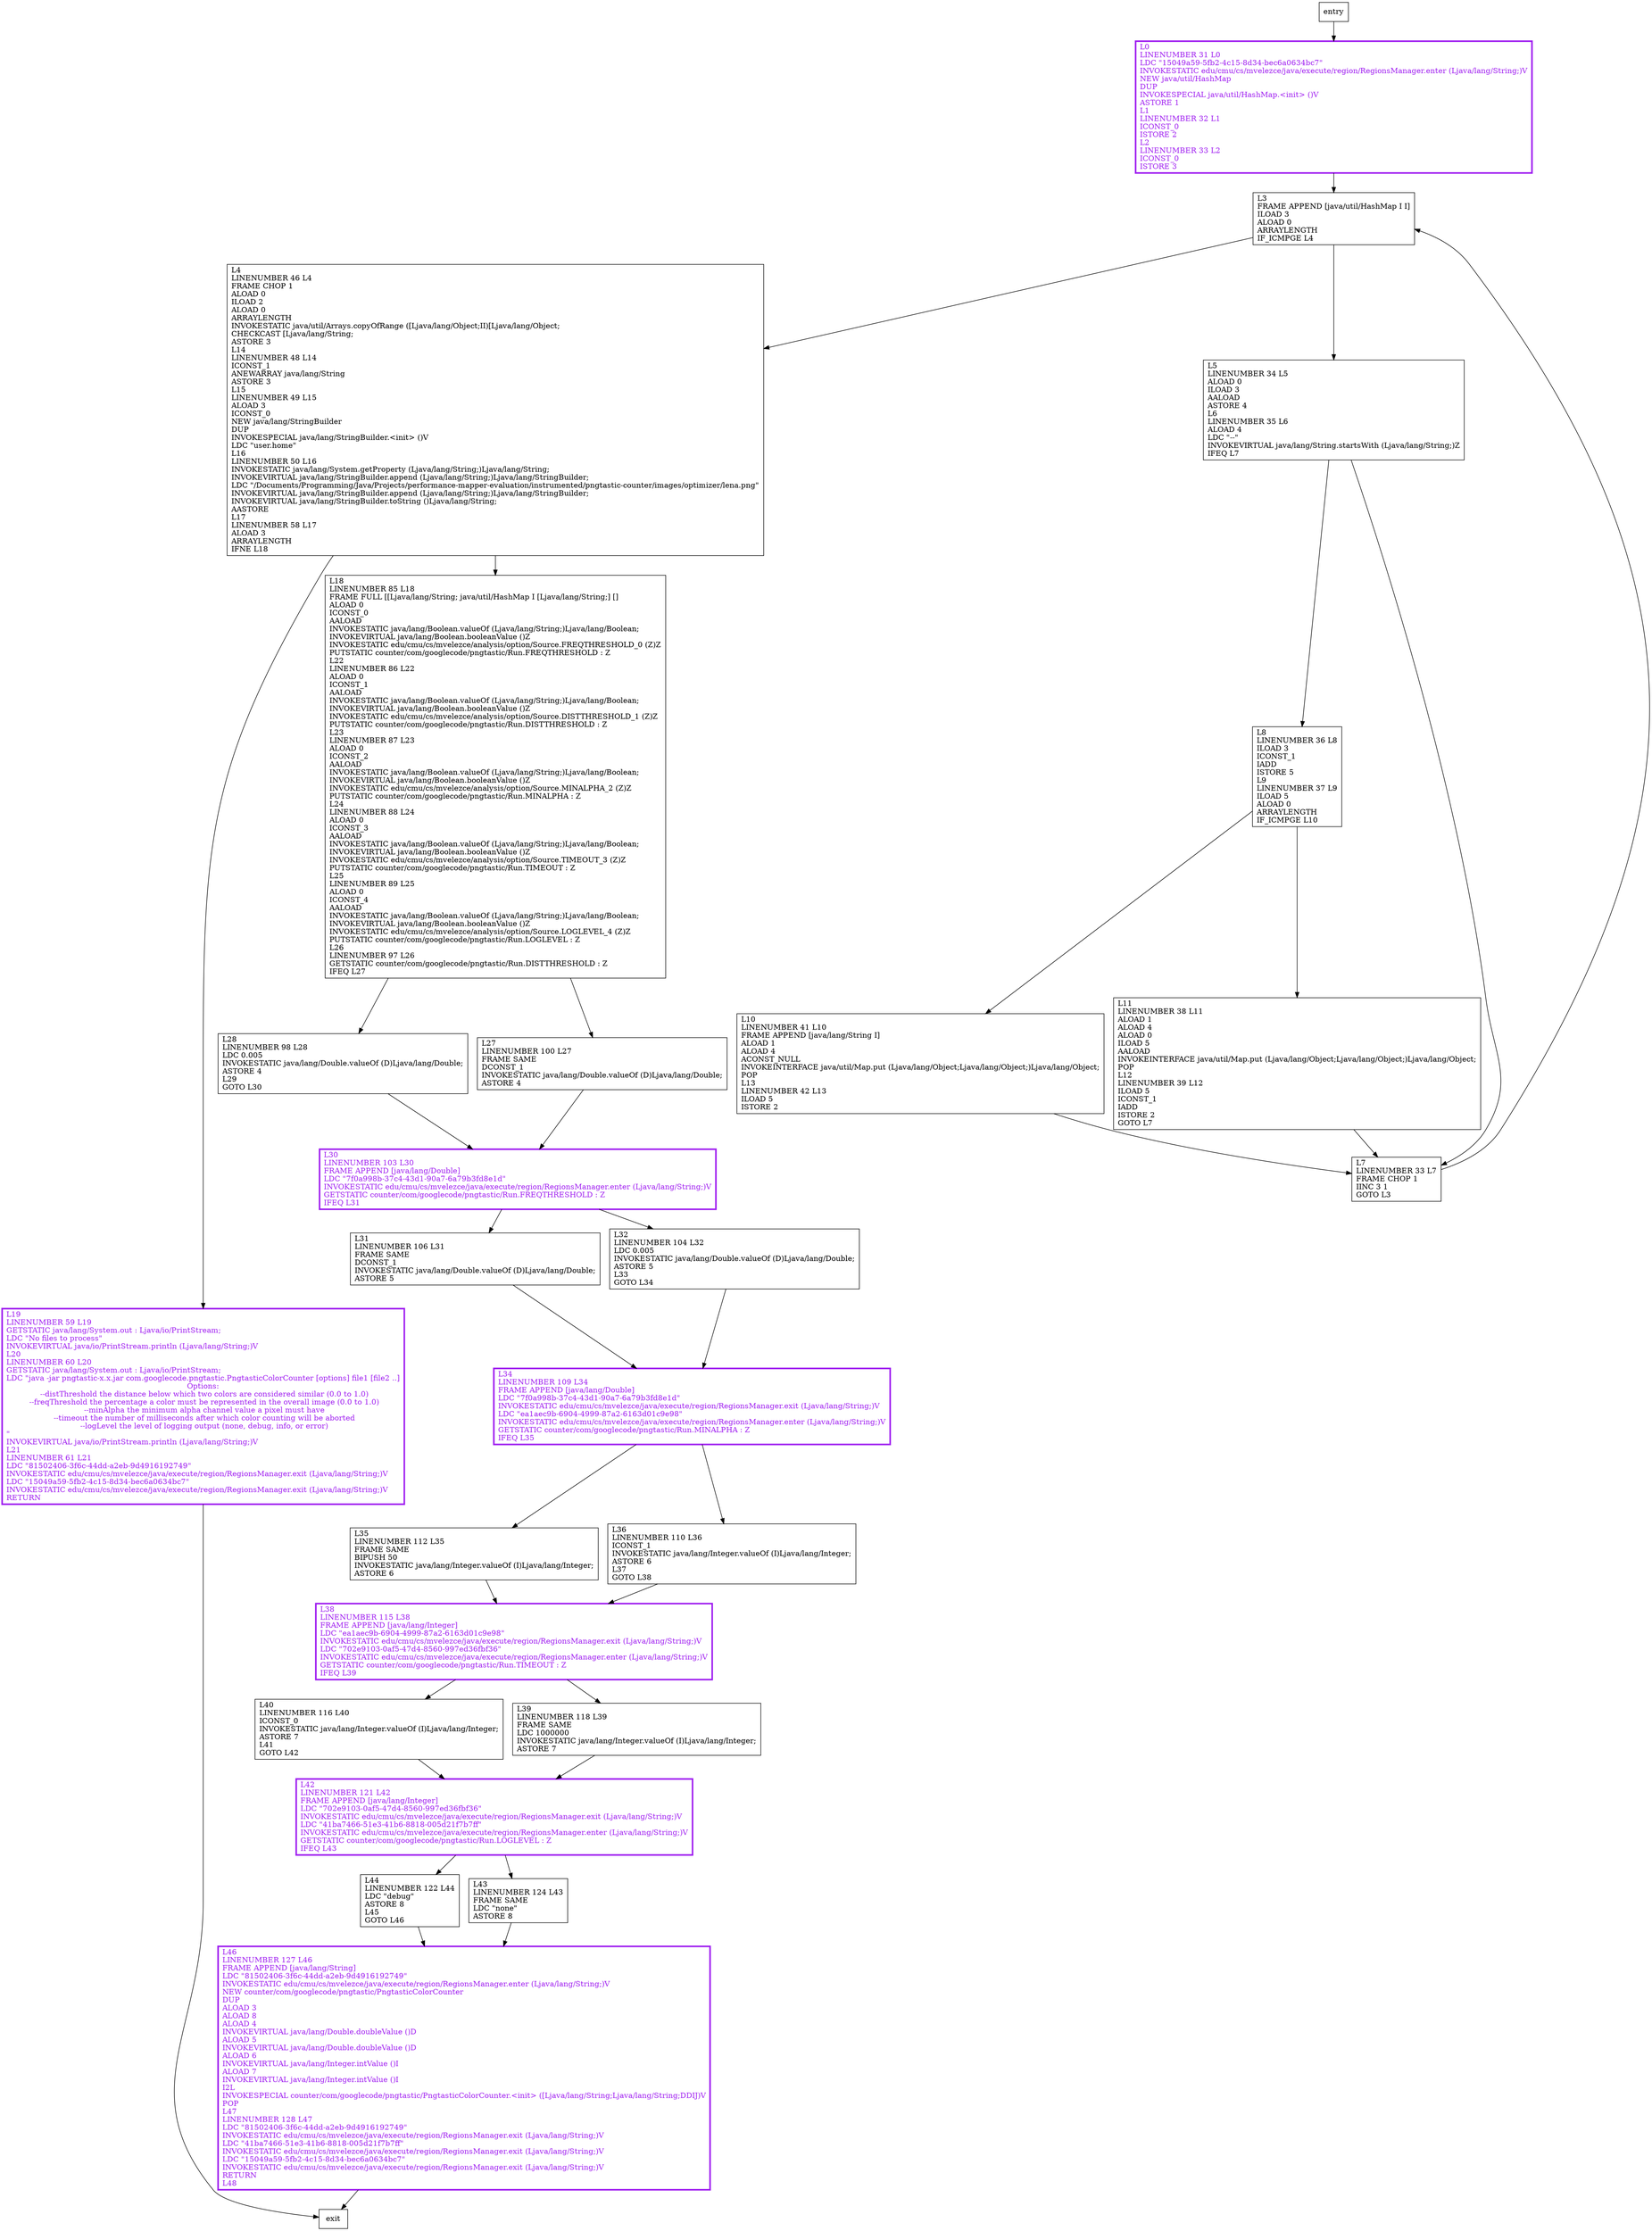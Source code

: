 digraph main {
node [shape=record];
1314019513 [label="L35\lLINENUMBER 112 L35\lFRAME SAME\lBIPUSH 50\lINVOKESTATIC java/lang/Integer.valueOf (I)Ljava/lang/Integer;\lASTORE 6\l"];
1612423285 [label="L38\lLINENUMBER 115 L38\lFRAME APPEND [java/lang/Integer]\lLDC \"ea1aec9b-6904-4999-87a2-6163d01c9e98\"\lINVOKESTATIC edu/cmu/cs/mvelezce/java/execute/region/RegionsManager.exit (Ljava/lang/String;)V\lLDC \"702e9103-0af5-47d4-8560-997ed36fbf36\"\lINVOKESTATIC edu/cmu/cs/mvelezce/java/execute/region/RegionsManager.enter (Ljava/lang/String;)V\lGETSTATIC counter/com/googlecode/pngtastic/Run.TIMEOUT : Z\lIFEQ L39\l"];
269526630 [label="L28\lLINENUMBER 98 L28\lLDC 0.005\lINVOKESTATIC java/lang/Double.valueOf (D)Ljava/lang/Double;\lASTORE 4\lL29\lGOTO L30\l"];
1366518840 [label="L30\lLINENUMBER 103 L30\lFRAME APPEND [java/lang/Double]\lLDC \"7f0a998b-37c4-43d1-90a7-6a79b3fd8e1d\"\lINVOKESTATIC edu/cmu/cs/mvelezce/java/execute/region/RegionsManager.enter (Ljava/lang/String;)V\lGETSTATIC counter/com/googlecode/pngtastic/Run.FREQTHRESHOLD : Z\lIFEQ L31\l"];
11231698 [label="L40\lLINENUMBER 116 L40\lICONST_0\lINVOKESTATIC java/lang/Integer.valueOf (I)Ljava/lang/Integer;\lASTORE 7\lL41\lGOTO L42\l"];
561261961 [label="L10\lLINENUMBER 41 L10\lFRAME APPEND [java/lang/String I]\lALOAD 1\lALOAD 4\lACONST_NULL\lINVOKEINTERFACE java/util/Map.put (Ljava/lang/Object;Ljava/lang/Object;)Ljava/lang/Object;\lPOP\lL13\lLINENUMBER 42 L13\lILOAD 5\lISTORE 2\l"];
1179891282 [label="L11\lLINENUMBER 38 L11\lALOAD 1\lALOAD 4\lALOAD 0\lILOAD 5\lAALOAD\lINVOKEINTERFACE java/util/Map.put (Ljava/lang/Object;Ljava/lang/Object;)Ljava/lang/Object;\lPOP\lL12\lLINENUMBER 39 L12\lILOAD 5\lICONST_1\lIADD\lISTORE 2\lGOTO L7\l"];
688317204 [label="L46\lLINENUMBER 127 L46\lFRAME APPEND [java/lang/String]\lLDC \"81502406-3f6c-44dd-a2eb-9d4916192749\"\lINVOKESTATIC edu/cmu/cs/mvelezce/java/execute/region/RegionsManager.enter (Ljava/lang/String;)V\lNEW counter/com/googlecode/pngtastic/PngtasticColorCounter\lDUP\lALOAD 3\lALOAD 8\lALOAD 4\lINVOKEVIRTUAL java/lang/Double.doubleValue ()D\lALOAD 5\lINVOKEVIRTUAL java/lang/Double.doubleValue ()D\lALOAD 6\lINVOKEVIRTUAL java/lang/Integer.intValue ()I\lALOAD 7\lINVOKEVIRTUAL java/lang/Integer.intValue ()I\lI2L\lINVOKESPECIAL counter/com/googlecode/pngtastic/PngtasticColorCounter.\<init\> ([Ljava/lang/String;Ljava/lang/String;DDIJ)V\lPOP\lL47\lLINENUMBER 128 L47\lLDC \"81502406-3f6c-44dd-a2eb-9d4916192749\"\lINVOKESTATIC edu/cmu/cs/mvelezce/java/execute/region/RegionsManager.exit (Ljava/lang/String;)V\lLDC \"41ba7466-51e3-41b6-8818-005d21f7b7ff\"\lINVOKESTATIC edu/cmu/cs/mvelezce/java/execute/region/RegionsManager.exit (Ljava/lang/String;)V\lLDC \"15049a59-5fb2-4c15-8d34-bec6a0634bc7\"\lINVOKESTATIC edu/cmu/cs/mvelezce/java/execute/region/RegionsManager.exit (Ljava/lang/String;)V\lRETURN\lL48\l"];
1519004557 [label="L0\lLINENUMBER 31 L0\lLDC \"15049a59-5fb2-4c15-8d34-bec6a0634bc7\"\lINVOKESTATIC edu/cmu/cs/mvelezce/java/execute/region/RegionsManager.enter (Ljava/lang/String;)V\lNEW java/util/HashMap\lDUP\lINVOKESPECIAL java/util/HashMap.\<init\> ()V\lASTORE 1\lL1\lLINENUMBER 32 L1\lICONST_0\lISTORE 2\lL2\lLINENUMBER 33 L2\lICONST_0\lISTORE 3\l"];
184370601 [label="L34\lLINENUMBER 109 L34\lFRAME APPEND [java/lang/Double]\lLDC \"7f0a998b-37c4-43d1-90a7-6a79b3fd8e1d\"\lINVOKESTATIC edu/cmu/cs/mvelezce/java/execute/region/RegionsManager.exit (Ljava/lang/String;)V\lLDC \"ea1aec9b-6904-4999-87a2-6163d01c9e98\"\lINVOKESTATIC edu/cmu/cs/mvelezce/java/execute/region/RegionsManager.enter (Ljava/lang/String;)V\lGETSTATIC counter/com/googlecode/pngtastic/Run.MINALPHA : Z\lIFEQ L35\l"];
307729936 [label="L31\lLINENUMBER 106 L31\lFRAME SAME\lDCONST_1\lINVOKESTATIC java/lang/Double.valueOf (D)Ljava/lang/Double;\lASTORE 5\l"];
1844407356 [label="L3\lFRAME APPEND [java/util/HashMap I I]\lILOAD 3\lALOAD 0\lARRAYLENGTH\lIF_ICMPGE L4\l"];
1873968479 [label="L39\lLINENUMBER 118 L39\lFRAME SAME\lLDC 1000000\lINVOKESTATIC java/lang/Integer.valueOf (I)Ljava/lang/Integer;\lASTORE 7\l"];
269015435 [label="L19\lLINENUMBER 59 L19\lGETSTATIC java/lang/System.out : Ljava/io/PrintStream;\lLDC \"No files to process\"\lINVOKEVIRTUAL java/io/PrintStream.println (Ljava/lang/String;)V\lL20\lLINENUMBER 60 L20\lGETSTATIC java/lang/System.out : Ljava/io/PrintStream;\lLDC \"java -jar pngtastic-x.x.jar com.googlecode.pngtastic.PngtasticColorCounter [options] file1 [file2 ..]\nOptions:\n  --distThreshold    the distance below which two colors are considered similar (0.0 to 1.0)\n  --freqThreshold    the percentage a color must be represented in the overall image (0.0 to 1.0)\n  --minAlpha         the minimum alpha channel value a pixel must have\n  --timeout          the number of milliseconds after which color counting will be aborted\n  --logLevel         the level of logging output (none, debug, info, or error)\n\"\lINVOKEVIRTUAL java/io/PrintStream.println (Ljava/lang/String;)V\lL21\lLINENUMBER 61 L21\lLDC \"81502406-3f6c-44dd-a2eb-9d4916192749\"\lINVOKESTATIC edu/cmu/cs/mvelezce/java/execute/region/RegionsManager.exit (Ljava/lang/String;)V\lLDC \"15049a59-5fb2-4c15-8d34-bec6a0634bc7\"\lINVOKESTATIC edu/cmu/cs/mvelezce/java/execute/region/RegionsManager.exit (Ljava/lang/String;)V\lRETURN\l"];
188587962 [label="L4\lLINENUMBER 46 L4\lFRAME CHOP 1\lALOAD 0\lILOAD 2\lALOAD 0\lARRAYLENGTH\lINVOKESTATIC java/util/Arrays.copyOfRange ([Ljava/lang/Object;II)[Ljava/lang/Object;\lCHECKCAST [Ljava/lang/String;\lASTORE 3\lL14\lLINENUMBER 48 L14\lICONST_1\lANEWARRAY java/lang/String\lASTORE 3\lL15\lLINENUMBER 49 L15\lALOAD 3\lICONST_0\lNEW java/lang/StringBuilder\lDUP\lINVOKESPECIAL java/lang/StringBuilder.\<init\> ()V\lLDC \"user.home\"\lL16\lLINENUMBER 50 L16\lINVOKESTATIC java/lang/System.getProperty (Ljava/lang/String;)Ljava/lang/String;\lINVOKEVIRTUAL java/lang/StringBuilder.append (Ljava/lang/String;)Ljava/lang/StringBuilder;\lLDC \"/Documents/Programming/Java/Projects/performance-mapper-evaluation/instrumented/pngtastic-counter/images/optimizer/lena.png\"\lINVOKEVIRTUAL java/lang/StringBuilder.append (Ljava/lang/String;)Ljava/lang/StringBuilder;\lINVOKEVIRTUAL java/lang/StringBuilder.toString ()Ljava/lang/String;\lAASTORE\lL17\lLINENUMBER 58 L17\lALOAD 3\lARRAYLENGTH\lIFNE L18\l"];
132199196 [label="L32\lLINENUMBER 104 L32\lLDC 0.005\lINVOKESTATIC java/lang/Double.valueOf (D)Ljava/lang/Double;\lASTORE 5\lL33\lGOTO L34\l"];
1084615266 [label="L36\lLINENUMBER 110 L36\lICONST_1\lINVOKESTATIC java/lang/Integer.valueOf (I)Ljava/lang/Integer;\lASTORE 6\lL37\lGOTO L38\l"];
1261069072 [label="L27\lLINENUMBER 100 L27\lFRAME SAME\lDCONST_1\lINVOKESTATIC java/lang/Double.valueOf (D)Ljava/lang/Double;\lASTORE 4\l"];
1189844248 [label="L18\lLINENUMBER 85 L18\lFRAME FULL [[Ljava/lang/String; java/util/HashMap I [Ljava/lang/String;] []\lALOAD 0\lICONST_0\lAALOAD\lINVOKESTATIC java/lang/Boolean.valueOf (Ljava/lang/String;)Ljava/lang/Boolean;\lINVOKEVIRTUAL java/lang/Boolean.booleanValue ()Z\lINVOKESTATIC edu/cmu/cs/mvelezce/analysis/option/Source.FREQTHRESHOLD_0 (Z)Z\lPUTSTATIC counter/com/googlecode/pngtastic/Run.FREQTHRESHOLD : Z\lL22\lLINENUMBER 86 L22\lALOAD 0\lICONST_1\lAALOAD\lINVOKESTATIC java/lang/Boolean.valueOf (Ljava/lang/String;)Ljava/lang/Boolean;\lINVOKEVIRTUAL java/lang/Boolean.booleanValue ()Z\lINVOKESTATIC edu/cmu/cs/mvelezce/analysis/option/Source.DISTTHRESHOLD_1 (Z)Z\lPUTSTATIC counter/com/googlecode/pngtastic/Run.DISTTHRESHOLD : Z\lL23\lLINENUMBER 87 L23\lALOAD 0\lICONST_2\lAALOAD\lINVOKESTATIC java/lang/Boolean.valueOf (Ljava/lang/String;)Ljava/lang/Boolean;\lINVOKEVIRTUAL java/lang/Boolean.booleanValue ()Z\lINVOKESTATIC edu/cmu/cs/mvelezce/analysis/option/Source.MINALPHA_2 (Z)Z\lPUTSTATIC counter/com/googlecode/pngtastic/Run.MINALPHA : Z\lL24\lLINENUMBER 88 L24\lALOAD 0\lICONST_3\lAALOAD\lINVOKESTATIC java/lang/Boolean.valueOf (Ljava/lang/String;)Ljava/lang/Boolean;\lINVOKEVIRTUAL java/lang/Boolean.booleanValue ()Z\lINVOKESTATIC edu/cmu/cs/mvelezce/analysis/option/Source.TIMEOUT_3 (Z)Z\lPUTSTATIC counter/com/googlecode/pngtastic/Run.TIMEOUT : Z\lL25\lLINENUMBER 89 L25\lALOAD 0\lICONST_4\lAALOAD\lINVOKESTATIC java/lang/Boolean.valueOf (Ljava/lang/String;)Ljava/lang/Boolean;\lINVOKEVIRTUAL java/lang/Boolean.booleanValue ()Z\lINVOKESTATIC edu/cmu/cs/mvelezce/analysis/option/Source.LOGLEVEL_4 (Z)Z\lPUTSTATIC counter/com/googlecode/pngtastic/Run.LOGLEVEL : Z\lL26\lLINENUMBER 97 L26\lGETSTATIC counter/com/googlecode/pngtastic/Run.DISTTHRESHOLD : Z\lIFEQ L27\l"];
249328002 [label="L44\lLINENUMBER 122 L44\lLDC \"debug\"\lASTORE 8\lL45\lGOTO L46\l"];
1436693626 [label="L43\lLINENUMBER 124 L43\lFRAME SAME\lLDC \"none\"\lASTORE 8\l"];
852536676 [label="L5\lLINENUMBER 34 L5\lALOAD 0\lILOAD 3\lAALOAD\lASTORE 4\lL6\lLINENUMBER 35 L6\lALOAD 4\lLDC \"--\"\lINVOKEVIRTUAL java/lang/String.startsWith (Ljava/lang/String;)Z\lIFEQ L7\l"];
385354175 [label="L8\lLINENUMBER 36 L8\lILOAD 3\lICONST_1\lIADD\lISTORE 5\lL9\lLINENUMBER 37 L9\lILOAD 5\lALOAD 0\lARRAYLENGTH\lIF_ICMPGE L10\l"];
871987072 [label="L42\lLINENUMBER 121 L42\lFRAME APPEND [java/lang/Integer]\lLDC \"702e9103-0af5-47d4-8560-997ed36fbf36\"\lINVOKESTATIC edu/cmu/cs/mvelezce/java/execute/region/RegionsManager.exit (Ljava/lang/String;)V\lLDC \"41ba7466-51e3-41b6-8818-005d21f7b7ff\"\lINVOKESTATIC edu/cmu/cs/mvelezce/java/execute/region/RegionsManager.enter (Ljava/lang/String;)V\lGETSTATIC counter/com/googlecode/pngtastic/Run.LOGLEVEL : Z\lIFEQ L43\l"];
14682899 [label="L7\lLINENUMBER 33 L7\lFRAME CHOP 1\lIINC 3 1\lGOTO L3\l"];
entry;
exit;
1314019513 -> 1612423285
1612423285 -> 1873968479
1612423285 -> 11231698
269526630 -> 1366518840
1366518840 -> 132199196
1366518840 -> 307729936
11231698 -> 871987072
561261961 -> 14682899
1179891282 -> 14682899
688317204 -> exit
1519004557 -> 1844407356
184370601 -> 1314019513
184370601 -> 1084615266
307729936 -> 184370601
1844407356 -> 852536676
1844407356 -> 188587962
1873968479 -> 871987072
269015435 -> exit
188587962 -> 269015435
188587962 -> 1189844248
132199196 -> 184370601
1084615266 -> 1612423285
1261069072 -> 1366518840
1189844248 -> 269526630
1189844248 -> 1261069072
249328002 -> 688317204
entry -> 1519004557
1436693626 -> 688317204
852536676 -> 385354175
852536676 -> 14682899
385354175 -> 561261961
385354175 -> 1179891282
871987072 -> 1436693626
871987072 -> 249328002
14682899 -> 1844407356
688317204[fontcolor="purple", penwidth=3, color="purple"];
1612423285[fontcolor="purple", penwidth=3, color="purple"];
269015435[fontcolor="purple", penwidth=3, color="purple"];
1366518840[fontcolor="purple", penwidth=3, color="purple"];
1519004557[fontcolor="purple", penwidth=3, color="purple"];
871987072[fontcolor="purple", penwidth=3, color="purple"];
184370601[fontcolor="purple", penwidth=3, color="purple"];
}
